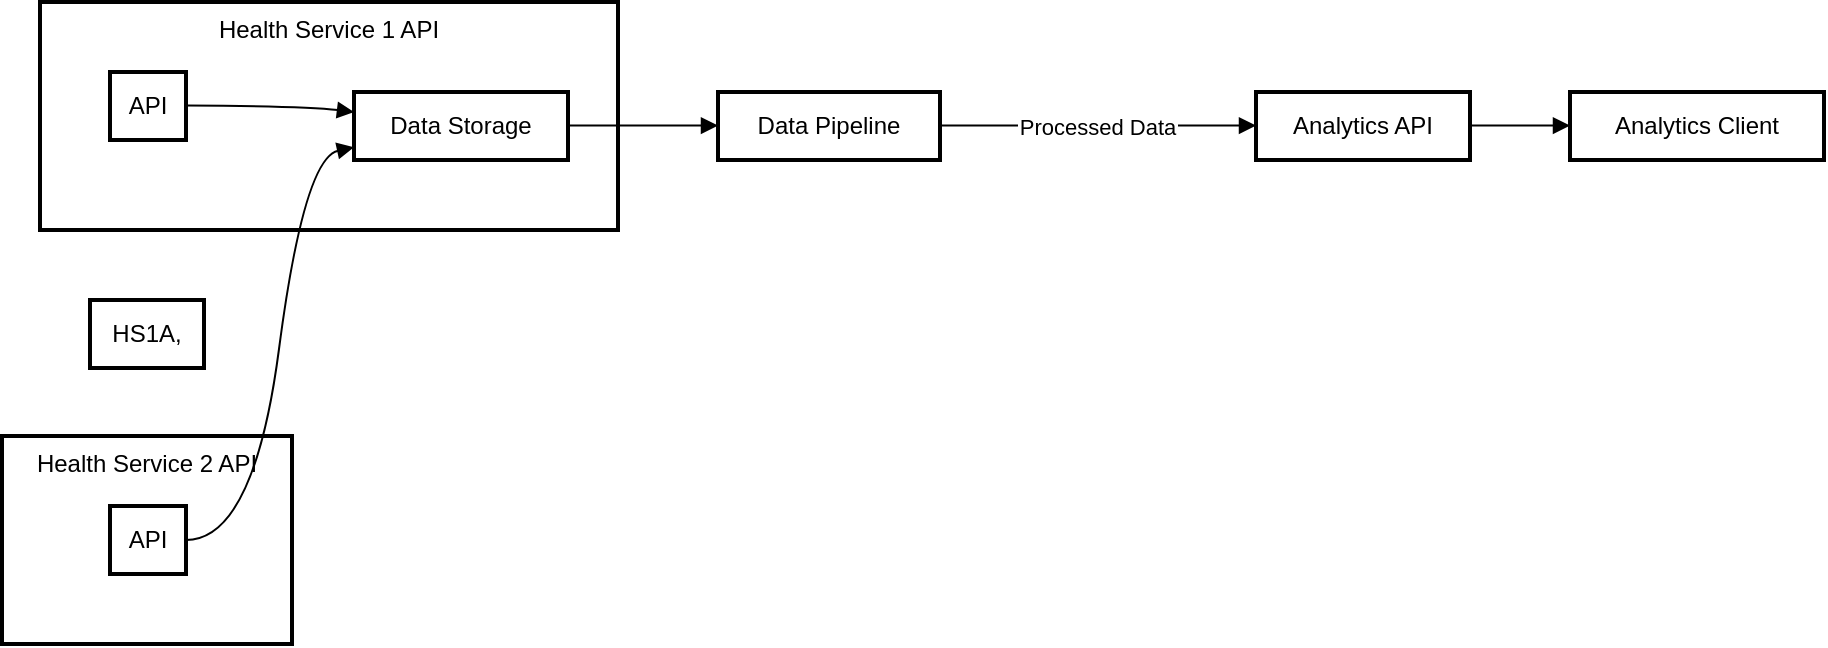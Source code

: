 <mxfile version="24.5.2" type="github">
  <diagram name="Página-1" id="uSbLg0b0V2BVLSwWXXfO">
    <mxGraphModel>
      <root>
        <mxCell id="0" />
        <mxCell id="1" parent="0" />
        <mxCell id="2" value="Health Service 2 API" style="whiteSpace=wrap;strokeWidth=2;verticalAlign=top;" vertex="1" parent="1">
          <mxGeometry x="-19" y="217" width="145" height="104" as="geometry" />
        </mxCell>
        <mxCell id="3" value="API" style="whiteSpace=wrap;strokeWidth=2;" vertex="1" parent="1">
          <mxGeometry x="35" y="252" width="38" height="34" as="geometry" />
        </mxCell>
        <mxCell id="4" value="Health Service 1 API" style="whiteSpace=wrap;strokeWidth=2;verticalAlign=top;" vertex="1" parent="1">
          <mxGeometry width="289" height="114" as="geometry" />
        </mxCell>
        <mxCell id="5" value="Data Storage" style="whiteSpace=wrap;strokeWidth=2;" vertex="1" parent="1">
          <mxGeometry x="157" y="45" width="107" height="34" as="geometry" />
        </mxCell>
        <mxCell id="6" value="API" style="whiteSpace=wrap;strokeWidth=2;" vertex="1" parent="1">
          <mxGeometry x="35" y="35" width="38" height="34" as="geometry" />
        </mxCell>
        <mxCell id="7" value="Data Pipeline" style="whiteSpace=wrap;strokeWidth=2;" vertex="1" parent="1">
          <mxGeometry x="339" y="45" width="111" height="34" as="geometry" />
        </mxCell>
        <mxCell id="8" value="Analytics API" style="whiteSpace=wrap;strokeWidth=2;" vertex="1" parent="1">
          <mxGeometry x="608" y="45" width="107" height="34" as="geometry" />
        </mxCell>
        <mxCell id="9" value="Analytics Client" style="whiteSpace=wrap;strokeWidth=2;" vertex="1" parent="1">
          <mxGeometry x="765" y="45" width="127" height="34" as="geometry" />
        </mxCell>
        <mxCell id="10" value="HS1A," style="whiteSpace=wrap;strokeWidth=2;" vertex="1" parent="1">
          <mxGeometry x="25" y="149" width="57" height="34" as="geometry" />
        </mxCell>
        <mxCell id="11" value="" style="curved=1;startArrow=none;endArrow=block;exitX=0.983;exitY=0.494;entryX=-0.001;entryY=0.294;" edge="1" parent="1" source="6" target="5">
          <mxGeometry relative="1" as="geometry">
            <Array as="points">
              <mxPoint x="132" y="52" />
            </Array>
          </mxGeometry>
        </mxCell>
        <mxCell id="12" value="" style="curved=1;startArrow=none;endArrow=block;exitX=0.983;exitY=0.5;entryX=-0.001;entryY=0.813;" edge="1" parent="1" source="3" target="5">
          <mxGeometry relative="1" as="geometry">
            <Array as="points">
              <mxPoint x="107" y="269" />
              <mxPoint x="132" y="78" />
            </Array>
          </mxGeometry>
        </mxCell>
        <mxCell id="13" value="" style="curved=1;startArrow=none;endArrow=block;exitX=0.997;exitY=0.494;entryX=-0.003;entryY=0.494;" edge="1" parent="1" source="5" target="7">
          <mxGeometry relative="1" as="geometry">
            <Array as="points" />
          </mxGeometry>
        </mxCell>
        <mxCell id="14" value="Processed Data" style="curved=1;startArrow=none;endArrow=block;exitX=0.994;exitY=0.494;entryX=0.001;entryY=0.494;" edge="1" parent="1" source="7" target="8">
          <mxGeometry relative="1" as="geometry">
            <Array as="points" />
          </mxGeometry>
        </mxCell>
        <mxCell id="15" value="" style="curved=1;startArrow=none;endArrow=block;exitX=1.003;exitY=0.494;entryX=0.002;entryY=0.494;" edge="1" parent="1" source="8" target="9">
          <mxGeometry relative="1" as="geometry">
            <Array as="points" />
          </mxGeometry>
        </mxCell>
      </root>
    </mxGraphModel>
  </diagram>
</mxfile>
